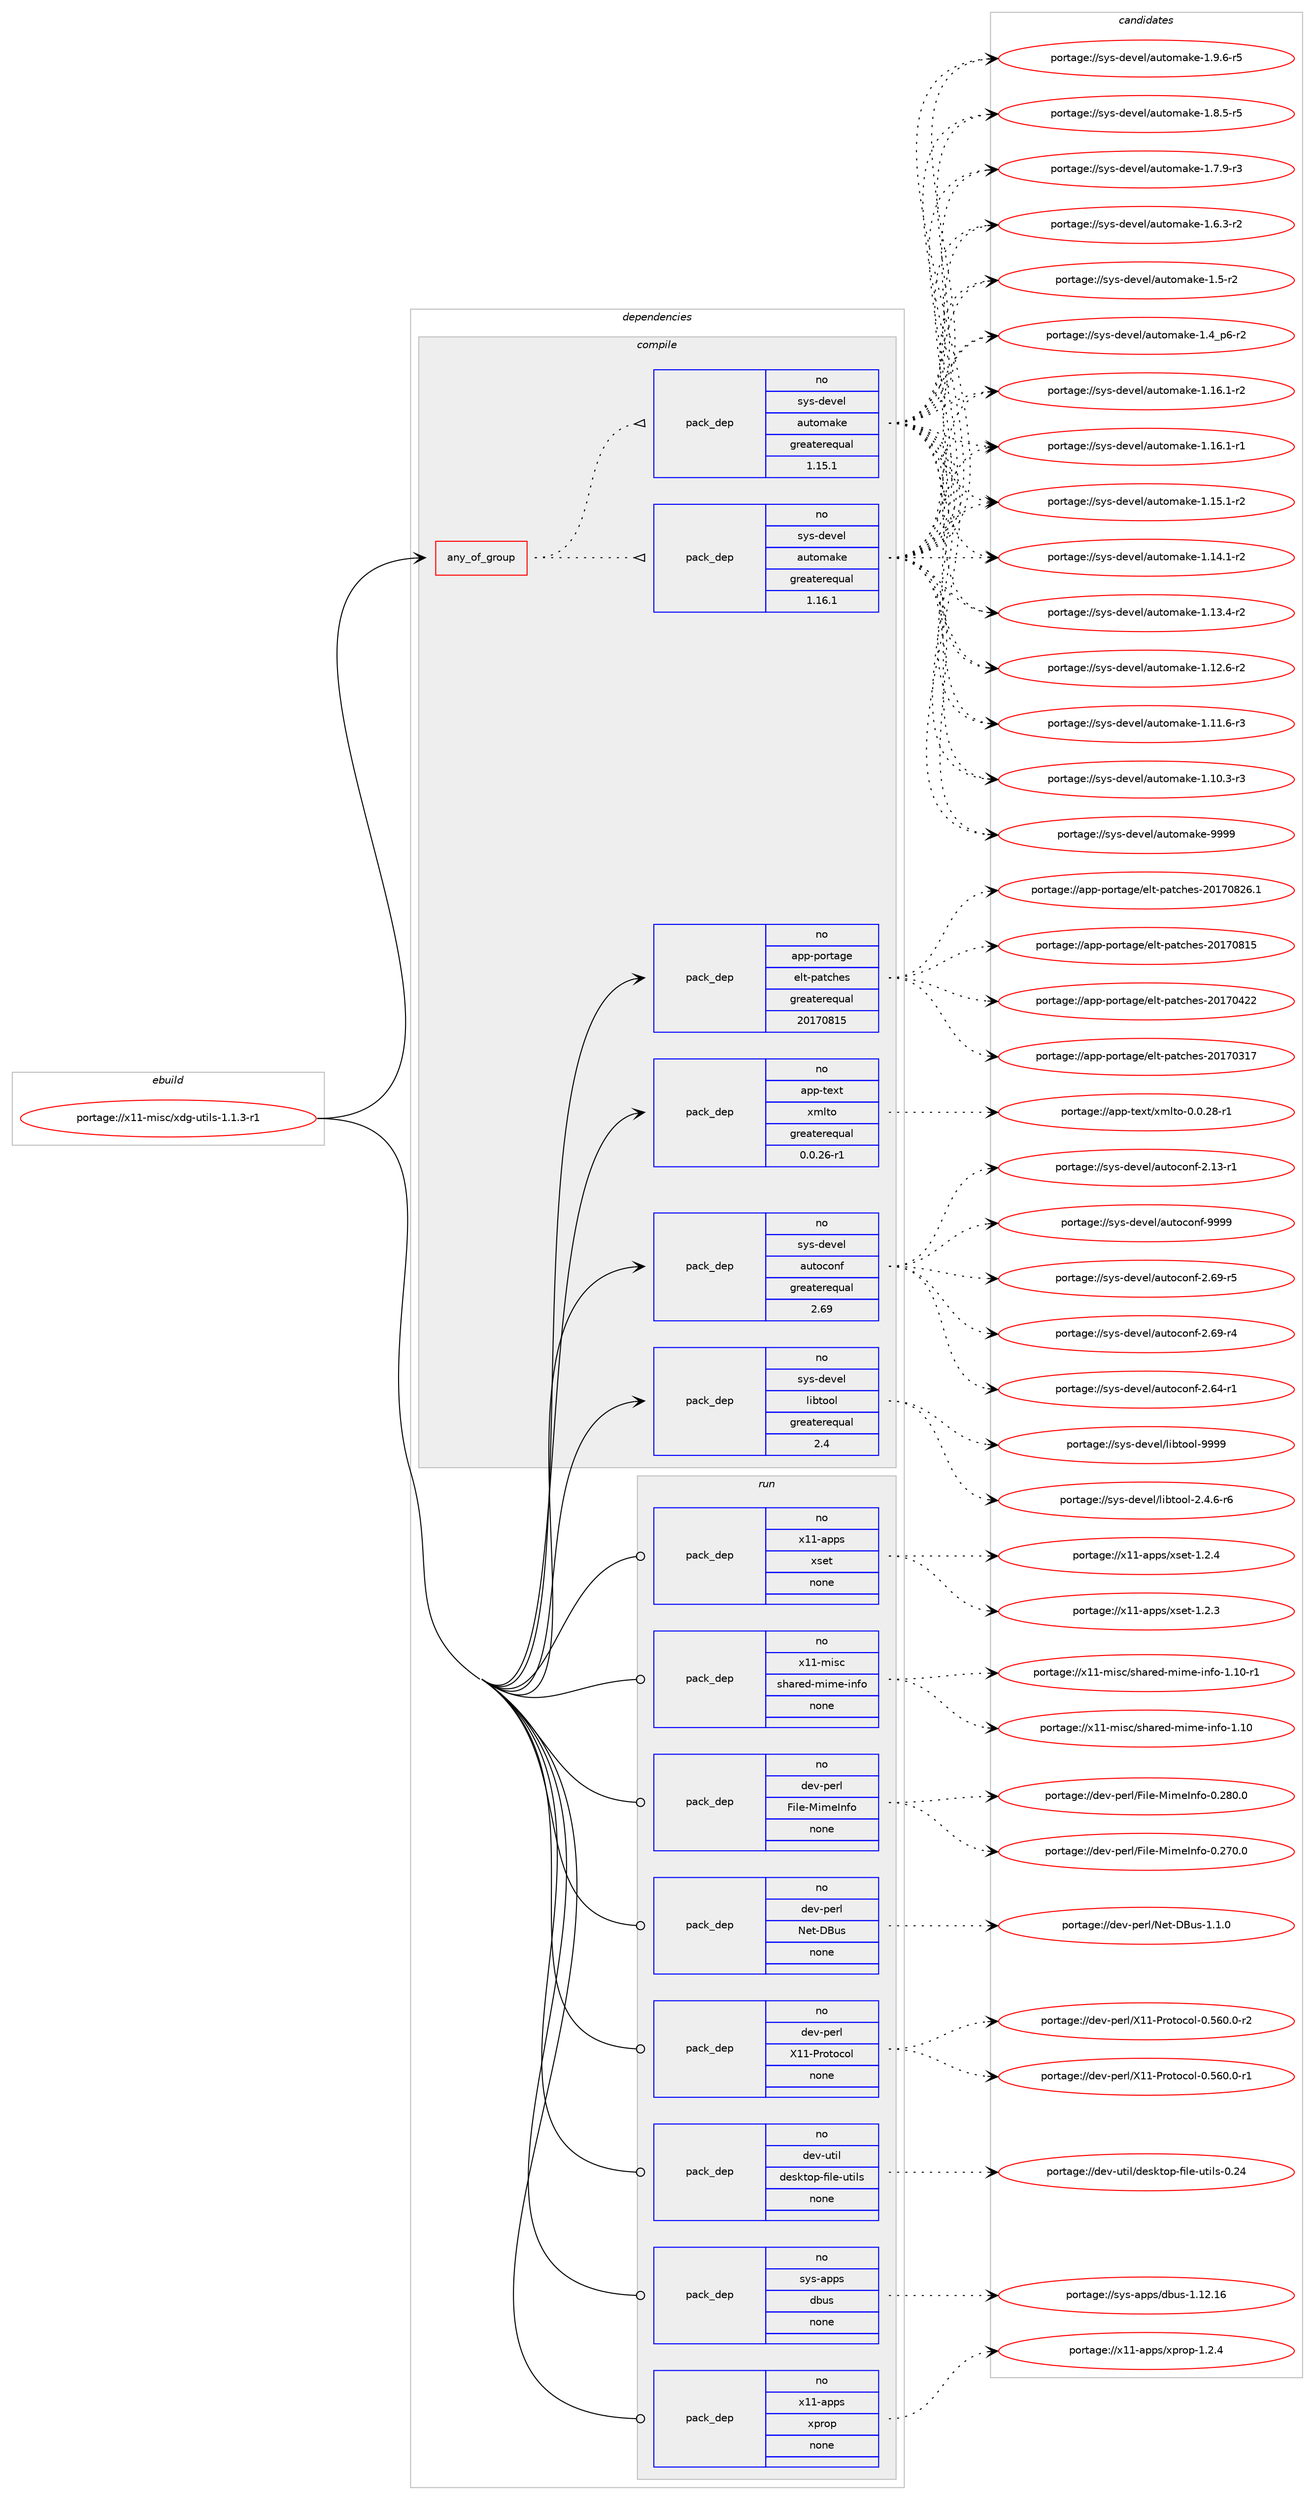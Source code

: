 digraph prolog {

# *************
# Graph options
# *************

newrank=true;
concentrate=true;
compound=true;
graph [rankdir=LR,fontname=Helvetica,fontsize=10,ranksep=1.5];#, ranksep=2.5, nodesep=0.2];
edge  [arrowhead=vee];
node  [fontname=Helvetica,fontsize=10];

# **********
# The ebuild
# **********

subgraph cluster_leftcol {
color=gray;
rank=same;
label=<<i>ebuild</i>>;
id [label="portage://x11-misc/xdg-utils-1.1.3-r1", color=red, width=4, href="../x11-misc/xdg-utils-1.1.3-r1.svg"];
}

# ****************
# The dependencies
# ****************

subgraph cluster_midcol {
color=gray;
label=<<i>dependencies</i>>;
subgraph cluster_compile {
fillcolor="#eeeeee";
style=filled;
label=<<i>compile</i>>;
subgraph any91 {
dependency6827 [label=<<TABLE BORDER="0" CELLBORDER="1" CELLSPACING="0" CELLPADDING="4"><TR><TD CELLPADDING="10">any_of_group</TD></TR></TABLE>>, shape=none, color=red];subgraph pack5891 {
dependency6828 [label=<<TABLE BORDER="0" CELLBORDER="1" CELLSPACING="0" CELLPADDING="4" WIDTH="220"><TR><TD ROWSPAN="6" CELLPADDING="30">pack_dep</TD></TR><TR><TD WIDTH="110">no</TD></TR><TR><TD>sys-devel</TD></TR><TR><TD>automake</TD></TR><TR><TD>greaterequal</TD></TR><TR><TD>1.16.1</TD></TR></TABLE>>, shape=none, color=blue];
}
dependency6827:e -> dependency6828:w [weight=20,style="dotted",arrowhead="oinv"];
subgraph pack5892 {
dependency6829 [label=<<TABLE BORDER="0" CELLBORDER="1" CELLSPACING="0" CELLPADDING="4" WIDTH="220"><TR><TD ROWSPAN="6" CELLPADDING="30">pack_dep</TD></TR><TR><TD WIDTH="110">no</TD></TR><TR><TD>sys-devel</TD></TR><TR><TD>automake</TD></TR><TR><TD>greaterequal</TD></TR><TR><TD>1.15.1</TD></TR></TABLE>>, shape=none, color=blue];
}
dependency6827:e -> dependency6829:w [weight=20,style="dotted",arrowhead="oinv"];
}
id:e -> dependency6827:w [weight=20,style="solid",arrowhead="vee"];
subgraph pack5893 {
dependency6830 [label=<<TABLE BORDER="0" CELLBORDER="1" CELLSPACING="0" CELLPADDING="4" WIDTH="220"><TR><TD ROWSPAN="6" CELLPADDING="30">pack_dep</TD></TR><TR><TD WIDTH="110">no</TD></TR><TR><TD>app-portage</TD></TR><TR><TD>elt-patches</TD></TR><TR><TD>greaterequal</TD></TR><TR><TD>20170815</TD></TR></TABLE>>, shape=none, color=blue];
}
id:e -> dependency6830:w [weight=20,style="solid",arrowhead="vee"];
subgraph pack5894 {
dependency6831 [label=<<TABLE BORDER="0" CELLBORDER="1" CELLSPACING="0" CELLPADDING="4" WIDTH="220"><TR><TD ROWSPAN="6" CELLPADDING="30">pack_dep</TD></TR><TR><TD WIDTH="110">no</TD></TR><TR><TD>app-text</TD></TR><TR><TD>xmlto</TD></TR><TR><TD>greaterequal</TD></TR><TR><TD>0.0.26-r1</TD></TR></TABLE>>, shape=none, color=blue];
}
id:e -> dependency6831:w [weight=20,style="solid",arrowhead="vee"];
subgraph pack5895 {
dependency6832 [label=<<TABLE BORDER="0" CELLBORDER="1" CELLSPACING="0" CELLPADDING="4" WIDTH="220"><TR><TD ROWSPAN="6" CELLPADDING="30">pack_dep</TD></TR><TR><TD WIDTH="110">no</TD></TR><TR><TD>sys-devel</TD></TR><TR><TD>autoconf</TD></TR><TR><TD>greaterequal</TD></TR><TR><TD>2.69</TD></TR></TABLE>>, shape=none, color=blue];
}
id:e -> dependency6832:w [weight=20,style="solid",arrowhead="vee"];
subgraph pack5896 {
dependency6833 [label=<<TABLE BORDER="0" CELLBORDER="1" CELLSPACING="0" CELLPADDING="4" WIDTH="220"><TR><TD ROWSPAN="6" CELLPADDING="30">pack_dep</TD></TR><TR><TD WIDTH="110">no</TD></TR><TR><TD>sys-devel</TD></TR><TR><TD>libtool</TD></TR><TR><TD>greaterequal</TD></TR><TR><TD>2.4</TD></TR></TABLE>>, shape=none, color=blue];
}
id:e -> dependency6833:w [weight=20,style="solid",arrowhead="vee"];
}
subgraph cluster_compileandrun {
fillcolor="#eeeeee";
style=filled;
label=<<i>compile and run</i>>;
}
subgraph cluster_run {
fillcolor="#eeeeee";
style=filled;
label=<<i>run</i>>;
subgraph pack5897 {
dependency6834 [label=<<TABLE BORDER="0" CELLBORDER="1" CELLSPACING="0" CELLPADDING="4" WIDTH="220"><TR><TD ROWSPAN="6" CELLPADDING="30">pack_dep</TD></TR><TR><TD WIDTH="110">no</TD></TR><TR><TD>dev-perl</TD></TR><TR><TD>File-MimeInfo</TD></TR><TR><TD>none</TD></TR><TR><TD></TD></TR></TABLE>>, shape=none, color=blue];
}
id:e -> dependency6834:w [weight=20,style="solid",arrowhead="odot"];
subgraph pack5898 {
dependency6835 [label=<<TABLE BORDER="0" CELLBORDER="1" CELLSPACING="0" CELLPADDING="4" WIDTH="220"><TR><TD ROWSPAN="6" CELLPADDING="30">pack_dep</TD></TR><TR><TD WIDTH="110">no</TD></TR><TR><TD>dev-perl</TD></TR><TR><TD>Net-DBus</TD></TR><TR><TD>none</TD></TR><TR><TD></TD></TR></TABLE>>, shape=none, color=blue];
}
id:e -> dependency6835:w [weight=20,style="solid",arrowhead="odot"];
subgraph pack5899 {
dependency6836 [label=<<TABLE BORDER="0" CELLBORDER="1" CELLSPACING="0" CELLPADDING="4" WIDTH="220"><TR><TD ROWSPAN="6" CELLPADDING="30">pack_dep</TD></TR><TR><TD WIDTH="110">no</TD></TR><TR><TD>dev-perl</TD></TR><TR><TD>X11-Protocol</TD></TR><TR><TD>none</TD></TR><TR><TD></TD></TR></TABLE>>, shape=none, color=blue];
}
id:e -> dependency6836:w [weight=20,style="solid",arrowhead="odot"];
subgraph pack5900 {
dependency6837 [label=<<TABLE BORDER="0" CELLBORDER="1" CELLSPACING="0" CELLPADDING="4" WIDTH="220"><TR><TD ROWSPAN="6" CELLPADDING="30">pack_dep</TD></TR><TR><TD WIDTH="110">no</TD></TR><TR><TD>dev-util</TD></TR><TR><TD>desktop-file-utils</TD></TR><TR><TD>none</TD></TR><TR><TD></TD></TR></TABLE>>, shape=none, color=blue];
}
id:e -> dependency6837:w [weight=20,style="solid",arrowhead="odot"];
subgraph pack5901 {
dependency6838 [label=<<TABLE BORDER="0" CELLBORDER="1" CELLSPACING="0" CELLPADDING="4" WIDTH="220"><TR><TD ROWSPAN="6" CELLPADDING="30">pack_dep</TD></TR><TR><TD WIDTH="110">no</TD></TR><TR><TD>sys-apps</TD></TR><TR><TD>dbus</TD></TR><TR><TD>none</TD></TR><TR><TD></TD></TR></TABLE>>, shape=none, color=blue];
}
id:e -> dependency6838:w [weight=20,style="solid",arrowhead="odot"];
subgraph pack5902 {
dependency6839 [label=<<TABLE BORDER="0" CELLBORDER="1" CELLSPACING="0" CELLPADDING="4" WIDTH="220"><TR><TD ROWSPAN="6" CELLPADDING="30">pack_dep</TD></TR><TR><TD WIDTH="110">no</TD></TR><TR><TD>x11-apps</TD></TR><TR><TD>xprop</TD></TR><TR><TD>none</TD></TR><TR><TD></TD></TR></TABLE>>, shape=none, color=blue];
}
id:e -> dependency6839:w [weight=20,style="solid",arrowhead="odot"];
subgraph pack5903 {
dependency6840 [label=<<TABLE BORDER="0" CELLBORDER="1" CELLSPACING="0" CELLPADDING="4" WIDTH="220"><TR><TD ROWSPAN="6" CELLPADDING="30">pack_dep</TD></TR><TR><TD WIDTH="110">no</TD></TR><TR><TD>x11-apps</TD></TR><TR><TD>xset</TD></TR><TR><TD>none</TD></TR><TR><TD></TD></TR></TABLE>>, shape=none, color=blue];
}
id:e -> dependency6840:w [weight=20,style="solid",arrowhead="odot"];
subgraph pack5904 {
dependency6841 [label=<<TABLE BORDER="0" CELLBORDER="1" CELLSPACING="0" CELLPADDING="4" WIDTH="220"><TR><TD ROWSPAN="6" CELLPADDING="30">pack_dep</TD></TR><TR><TD WIDTH="110">no</TD></TR><TR><TD>x11-misc</TD></TR><TR><TD>shared-mime-info</TD></TR><TR><TD>none</TD></TR><TR><TD></TD></TR></TABLE>>, shape=none, color=blue];
}
id:e -> dependency6841:w [weight=20,style="solid",arrowhead="odot"];
}
}

# **************
# The candidates
# **************

subgraph cluster_choices {
rank=same;
color=gray;
label=<<i>candidates</i>>;

subgraph choice5891 {
color=black;
nodesep=1;
choice115121115451001011181011084797117116111109971071014557575757 [label="portage://sys-devel/automake-9999", color=red, width=4,href="../sys-devel/automake-9999.svg"];
choice115121115451001011181011084797117116111109971071014549465746544511453 [label="portage://sys-devel/automake-1.9.6-r5", color=red, width=4,href="../sys-devel/automake-1.9.6-r5.svg"];
choice115121115451001011181011084797117116111109971071014549465646534511453 [label="portage://sys-devel/automake-1.8.5-r5", color=red, width=4,href="../sys-devel/automake-1.8.5-r5.svg"];
choice115121115451001011181011084797117116111109971071014549465546574511451 [label="portage://sys-devel/automake-1.7.9-r3", color=red, width=4,href="../sys-devel/automake-1.7.9-r3.svg"];
choice115121115451001011181011084797117116111109971071014549465446514511450 [label="portage://sys-devel/automake-1.6.3-r2", color=red, width=4,href="../sys-devel/automake-1.6.3-r2.svg"];
choice11512111545100101118101108479711711611110997107101454946534511450 [label="portage://sys-devel/automake-1.5-r2", color=red, width=4,href="../sys-devel/automake-1.5-r2.svg"];
choice115121115451001011181011084797117116111109971071014549465295112544511450 [label="portage://sys-devel/automake-1.4_p6-r2", color=red, width=4,href="../sys-devel/automake-1.4_p6-r2.svg"];
choice11512111545100101118101108479711711611110997107101454946495446494511450 [label="portage://sys-devel/automake-1.16.1-r2", color=red, width=4,href="../sys-devel/automake-1.16.1-r2.svg"];
choice11512111545100101118101108479711711611110997107101454946495446494511449 [label="portage://sys-devel/automake-1.16.1-r1", color=red, width=4,href="../sys-devel/automake-1.16.1-r1.svg"];
choice11512111545100101118101108479711711611110997107101454946495346494511450 [label="portage://sys-devel/automake-1.15.1-r2", color=red, width=4,href="../sys-devel/automake-1.15.1-r2.svg"];
choice11512111545100101118101108479711711611110997107101454946495246494511450 [label="portage://sys-devel/automake-1.14.1-r2", color=red, width=4,href="../sys-devel/automake-1.14.1-r2.svg"];
choice11512111545100101118101108479711711611110997107101454946495146524511450 [label="portage://sys-devel/automake-1.13.4-r2", color=red, width=4,href="../sys-devel/automake-1.13.4-r2.svg"];
choice11512111545100101118101108479711711611110997107101454946495046544511450 [label="portage://sys-devel/automake-1.12.6-r2", color=red, width=4,href="../sys-devel/automake-1.12.6-r2.svg"];
choice11512111545100101118101108479711711611110997107101454946494946544511451 [label="portage://sys-devel/automake-1.11.6-r3", color=red, width=4,href="../sys-devel/automake-1.11.6-r3.svg"];
choice11512111545100101118101108479711711611110997107101454946494846514511451 [label="portage://sys-devel/automake-1.10.3-r3", color=red, width=4,href="../sys-devel/automake-1.10.3-r3.svg"];
dependency6828:e -> choice115121115451001011181011084797117116111109971071014557575757:w [style=dotted,weight="100"];
dependency6828:e -> choice115121115451001011181011084797117116111109971071014549465746544511453:w [style=dotted,weight="100"];
dependency6828:e -> choice115121115451001011181011084797117116111109971071014549465646534511453:w [style=dotted,weight="100"];
dependency6828:e -> choice115121115451001011181011084797117116111109971071014549465546574511451:w [style=dotted,weight="100"];
dependency6828:e -> choice115121115451001011181011084797117116111109971071014549465446514511450:w [style=dotted,weight="100"];
dependency6828:e -> choice11512111545100101118101108479711711611110997107101454946534511450:w [style=dotted,weight="100"];
dependency6828:e -> choice115121115451001011181011084797117116111109971071014549465295112544511450:w [style=dotted,weight="100"];
dependency6828:e -> choice11512111545100101118101108479711711611110997107101454946495446494511450:w [style=dotted,weight="100"];
dependency6828:e -> choice11512111545100101118101108479711711611110997107101454946495446494511449:w [style=dotted,weight="100"];
dependency6828:e -> choice11512111545100101118101108479711711611110997107101454946495346494511450:w [style=dotted,weight="100"];
dependency6828:e -> choice11512111545100101118101108479711711611110997107101454946495246494511450:w [style=dotted,weight="100"];
dependency6828:e -> choice11512111545100101118101108479711711611110997107101454946495146524511450:w [style=dotted,weight="100"];
dependency6828:e -> choice11512111545100101118101108479711711611110997107101454946495046544511450:w [style=dotted,weight="100"];
dependency6828:e -> choice11512111545100101118101108479711711611110997107101454946494946544511451:w [style=dotted,weight="100"];
dependency6828:e -> choice11512111545100101118101108479711711611110997107101454946494846514511451:w [style=dotted,weight="100"];
}
subgraph choice5892 {
color=black;
nodesep=1;
choice115121115451001011181011084797117116111109971071014557575757 [label="portage://sys-devel/automake-9999", color=red, width=4,href="../sys-devel/automake-9999.svg"];
choice115121115451001011181011084797117116111109971071014549465746544511453 [label="portage://sys-devel/automake-1.9.6-r5", color=red, width=4,href="../sys-devel/automake-1.9.6-r5.svg"];
choice115121115451001011181011084797117116111109971071014549465646534511453 [label="portage://sys-devel/automake-1.8.5-r5", color=red, width=4,href="../sys-devel/automake-1.8.5-r5.svg"];
choice115121115451001011181011084797117116111109971071014549465546574511451 [label="portage://sys-devel/automake-1.7.9-r3", color=red, width=4,href="../sys-devel/automake-1.7.9-r3.svg"];
choice115121115451001011181011084797117116111109971071014549465446514511450 [label="portage://sys-devel/automake-1.6.3-r2", color=red, width=4,href="../sys-devel/automake-1.6.3-r2.svg"];
choice11512111545100101118101108479711711611110997107101454946534511450 [label="portage://sys-devel/automake-1.5-r2", color=red, width=4,href="../sys-devel/automake-1.5-r2.svg"];
choice115121115451001011181011084797117116111109971071014549465295112544511450 [label="portage://sys-devel/automake-1.4_p6-r2", color=red, width=4,href="../sys-devel/automake-1.4_p6-r2.svg"];
choice11512111545100101118101108479711711611110997107101454946495446494511450 [label="portage://sys-devel/automake-1.16.1-r2", color=red, width=4,href="../sys-devel/automake-1.16.1-r2.svg"];
choice11512111545100101118101108479711711611110997107101454946495446494511449 [label="portage://sys-devel/automake-1.16.1-r1", color=red, width=4,href="../sys-devel/automake-1.16.1-r1.svg"];
choice11512111545100101118101108479711711611110997107101454946495346494511450 [label="portage://sys-devel/automake-1.15.1-r2", color=red, width=4,href="../sys-devel/automake-1.15.1-r2.svg"];
choice11512111545100101118101108479711711611110997107101454946495246494511450 [label="portage://sys-devel/automake-1.14.1-r2", color=red, width=4,href="../sys-devel/automake-1.14.1-r2.svg"];
choice11512111545100101118101108479711711611110997107101454946495146524511450 [label="portage://sys-devel/automake-1.13.4-r2", color=red, width=4,href="../sys-devel/automake-1.13.4-r2.svg"];
choice11512111545100101118101108479711711611110997107101454946495046544511450 [label="portage://sys-devel/automake-1.12.6-r2", color=red, width=4,href="../sys-devel/automake-1.12.6-r2.svg"];
choice11512111545100101118101108479711711611110997107101454946494946544511451 [label="portage://sys-devel/automake-1.11.6-r3", color=red, width=4,href="../sys-devel/automake-1.11.6-r3.svg"];
choice11512111545100101118101108479711711611110997107101454946494846514511451 [label="portage://sys-devel/automake-1.10.3-r3", color=red, width=4,href="../sys-devel/automake-1.10.3-r3.svg"];
dependency6829:e -> choice115121115451001011181011084797117116111109971071014557575757:w [style=dotted,weight="100"];
dependency6829:e -> choice115121115451001011181011084797117116111109971071014549465746544511453:w [style=dotted,weight="100"];
dependency6829:e -> choice115121115451001011181011084797117116111109971071014549465646534511453:w [style=dotted,weight="100"];
dependency6829:e -> choice115121115451001011181011084797117116111109971071014549465546574511451:w [style=dotted,weight="100"];
dependency6829:e -> choice115121115451001011181011084797117116111109971071014549465446514511450:w [style=dotted,weight="100"];
dependency6829:e -> choice11512111545100101118101108479711711611110997107101454946534511450:w [style=dotted,weight="100"];
dependency6829:e -> choice115121115451001011181011084797117116111109971071014549465295112544511450:w [style=dotted,weight="100"];
dependency6829:e -> choice11512111545100101118101108479711711611110997107101454946495446494511450:w [style=dotted,weight="100"];
dependency6829:e -> choice11512111545100101118101108479711711611110997107101454946495446494511449:w [style=dotted,weight="100"];
dependency6829:e -> choice11512111545100101118101108479711711611110997107101454946495346494511450:w [style=dotted,weight="100"];
dependency6829:e -> choice11512111545100101118101108479711711611110997107101454946495246494511450:w [style=dotted,weight="100"];
dependency6829:e -> choice11512111545100101118101108479711711611110997107101454946495146524511450:w [style=dotted,weight="100"];
dependency6829:e -> choice11512111545100101118101108479711711611110997107101454946495046544511450:w [style=dotted,weight="100"];
dependency6829:e -> choice11512111545100101118101108479711711611110997107101454946494946544511451:w [style=dotted,weight="100"];
dependency6829:e -> choice11512111545100101118101108479711711611110997107101454946494846514511451:w [style=dotted,weight="100"];
}
subgraph choice5893 {
color=black;
nodesep=1;
choice971121124511211111411697103101471011081164511297116991041011154550484955485650544649 [label="portage://app-portage/elt-patches-20170826.1", color=red, width=4,href="../app-portage/elt-patches-20170826.1.svg"];
choice97112112451121111141169710310147101108116451129711699104101115455048495548564953 [label="portage://app-portage/elt-patches-20170815", color=red, width=4,href="../app-portage/elt-patches-20170815.svg"];
choice97112112451121111141169710310147101108116451129711699104101115455048495548525050 [label="portage://app-portage/elt-patches-20170422", color=red, width=4,href="../app-portage/elt-patches-20170422.svg"];
choice97112112451121111141169710310147101108116451129711699104101115455048495548514955 [label="portage://app-portage/elt-patches-20170317", color=red, width=4,href="../app-portage/elt-patches-20170317.svg"];
dependency6830:e -> choice971121124511211111411697103101471011081164511297116991041011154550484955485650544649:w [style=dotted,weight="100"];
dependency6830:e -> choice97112112451121111141169710310147101108116451129711699104101115455048495548564953:w [style=dotted,weight="100"];
dependency6830:e -> choice97112112451121111141169710310147101108116451129711699104101115455048495548525050:w [style=dotted,weight="100"];
dependency6830:e -> choice97112112451121111141169710310147101108116451129711699104101115455048495548514955:w [style=dotted,weight="100"];
}
subgraph choice5894 {
color=black;
nodesep=1;
choice971121124511610112011647120109108116111454846484650564511449 [label="portage://app-text/xmlto-0.0.28-r1", color=red, width=4,href="../app-text/xmlto-0.0.28-r1.svg"];
dependency6831:e -> choice971121124511610112011647120109108116111454846484650564511449:w [style=dotted,weight="100"];
}
subgraph choice5895 {
color=black;
nodesep=1;
choice115121115451001011181011084797117116111991111101024557575757 [label="portage://sys-devel/autoconf-9999", color=red, width=4,href="../sys-devel/autoconf-9999.svg"];
choice1151211154510010111810110847971171161119911111010245504654574511453 [label="portage://sys-devel/autoconf-2.69-r5", color=red, width=4,href="../sys-devel/autoconf-2.69-r5.svg"];
choice1151211154510010111810110847971171161119911111010245504654574511452 [label="portage://sys-devel/autoconf-2.69-r4", color=red, width=4,href="../sys-devel/autoconf-2.69-r4.svg"];
choice1151211154510010111810110847971171161119911111010245504654524511449 [label="portage://sys-devel/autoconf-2.64-r1", color=red, width=4,href="../sys-devel/autoconf-2.64-r1.svg"];
choice1151211154510010111810110847971171161119911111010245504649514511449 [label="portage://sys-devel/autoconf-2.13-r1", color=red, width=4,href="../sys-devel/autoconf-2.13-r1.svg"];
dependency6832:e -> choice115121115451001011181011084797117116111991111101024557575757:w [style=dotted,weight="100"];
dependency6832:e -> choice1151211154510010111810110847971171161119911111010245504654574511453:w [style=dotted,weight="100"];
dependency6832:e -> choice1151211154510010111810110847971171161119911111010245504654574511452:w [style=dotted,weight="100"];
dependency6832:e -> choice1151211154510010111810110847971171161119911111010245504654524511449:w [style=dotted,weight="100"];
dependency6832:e -> choice1151211154510010111810110847971171161119911111010245504649514511449:w [style=dotted,weight="100"];
}
subgraph choice5896 {
color=black;
nodesep=1;
choice1151211154510010111810110847108105981161111111084557575757 [label="portage://sys-devel/libtool-9999", color=red, width=4,href="../sys-devel/libtool-9999.svg"];
choice1151211154510010111810110847108105981161111111084550465246544511454 [label="portage://sys-devel/libtool-2.4.6-r6", color=red, width=4,href="../sys-devel/libtool-2.4.6-r6.svg"];
dependency6833:e -> choice1151211154510010111810110847108105981161111111084557575757:w [style=dotted,weight="100"];
dependency6833:e -> choice1151211154510010111810110847108105981161111111084550465246544511454:w [style=dotted,weight="100"];
}
subgraph choice5897 {
color=black;
nodesep=1;
choice1001011184511210111410847701051081014577105109101731101021114548465056484648 [label="portage://dev-perl/File-MimeInfo-0.280.0", color=red, width=4,href="../dev-perl/File-MimeInfo-0.280.0.svg"];
choice1001011184511210111410847701051081014577105109101731101021114548465055484648 [label="portage://dev-perl/File-MimeInfo-0.270.0", color=red, width=4,href="../dev-perl/File-MimeInfo-0.270.0.svg"];
dependency6834:e -> choice1001011184511210111410847701051081014577105109101731101021114548465056484648:w [style=dotted,weight="100"];
dependency6834:e -> choice1001011184511210111410847701051081014577105109101731101021114548465055484648:w [style=dotted,weight="100"];
}
subgraph choice5898 {
color=black;
nodesep=1;
choice100101118451121011141084778101116456866117115454946494648 [label="portage://dev-perl/Net-DBus-1.1.0", color=red, width=4,href="../dev-perl/Net-DBus-1.1.0.svg"];
dependency6835:e -> choice100101118451121011141084778101116456866117115454946494648:w [style=dotted,weight="100"];
}
subgraph choice5899 {
color=black;
nodesep=1;
choice100101118451121011141084788494945801141111161119911110845484653544846484511450 [label="portage://dev-perl/X11-Protocol-0.560.0-r2", color=red, width=4,href="../dev-perl/X11-Protocol-0.560.0-r2.svg"];
choice100101118451121011141084788494945801141111161119911110845484653544846484511449 [label="portage://dev-perl/X11-Protocol-0.560.0-r1", color=red, width=4,href="../dev-perl/X11-Protocol-0.560.0-r1.svg"];
dependency6836:e -> choice100101118451121011141084788494945801141111161119911110845484653544846484511450:w [style=dotted,weight="100"];
dependency6836:e -> choice100101118451121011141084788494945801141111161119911110845484653544846484511449:w [style=dotted,weight="100"];
}
subgraph choice5900 {
color=black;
nodesep=1;
choice100101118451171161051084710010111510711611111245102105108101451171161051081154548465052 [label="portage://dev-util/desktop-file-utils-0.24", color=red, width=4,href="../dev-util/desktop-file-utils-0.24.svg"];
dependency6837:e -> choice100101118451171161051084710010111510711611111245102105108101451171161051081154548465052:w [style=dotted,weight="100"];
}
subgraph choice5901 {
color=black;
nodesep=1;
choice115121115459711211211547100981171154549464950464954 [label="portage://sys-apps/dbus-1.12.16", color=red, width=4,href="../sys-apps/dbus-1.12.16.svg"];
dependency6838:e -> choice115121115459711211211547100981171154549464950464954:w [style=dotted,weight="100"];
}
subgraph choice5902 {
color=black;
nodesep=1;
choice1204949459711211211547120112114111112454946504652 [label="portage://x11-apps/xprop-1.2.4", color=red, width=4,href="../x11-apps/xprop-1.2.4.svg"];
dependency6839:e -> choice1204949459711211211547120112114111112454946504652:w [style=dotted,weight="100"];
}
subgraph choice5903 {
color=black;
nodesep=1;
choice1204949459711211211547120115101116454946504652 [label="portage://x11-apps/xset-1.2.4", color=red, width=4,href="../x11-apps/xset-1.2.4.svg"];
choice1204949459711211211547120115101116454946504651 [label="portage://x11-apps/xset-1.2.3", color=red, width=4,href="../x11-apps/xset-1.2.3.svg"];
dependency6840:e -> choice1204949459711211211547120115101116454946504652:w [style=dotted,weight="100"];
dependency6840:e -> choice1204949459711211211547120115101116454946504651:w [style=dotted,weight="100"];
}
subgraph choice5904 {
color=black;
nodesep=1;
choice120494945109105115994711510497114101100451091051091014510511010211145494649484511449 [label="portage://x11-misc/shared-mime-info-1.10-r1", color=red, width=4,href="../x11-misc/shared-mime-info-1.10-r1.svg"];
choice12049494510910511599471151049711410110045109105109101451051101021114549464948 [label="portage://x11-misc/shared-mime-info-1.10", color=red, width=4,href="../x11-misc/shared-mime-info-1.10.svg"];
dependency6841:e -> choice120494945109105115994711510497114101100451091051091014510511010211145494649484511449:w [style=dotted,weight="100"];
dependency6841:e -> choice12049494510910511599471151049711410110045109105109101451051101021114549464948:w [style=dotted,weight="100"];
}
}

}
